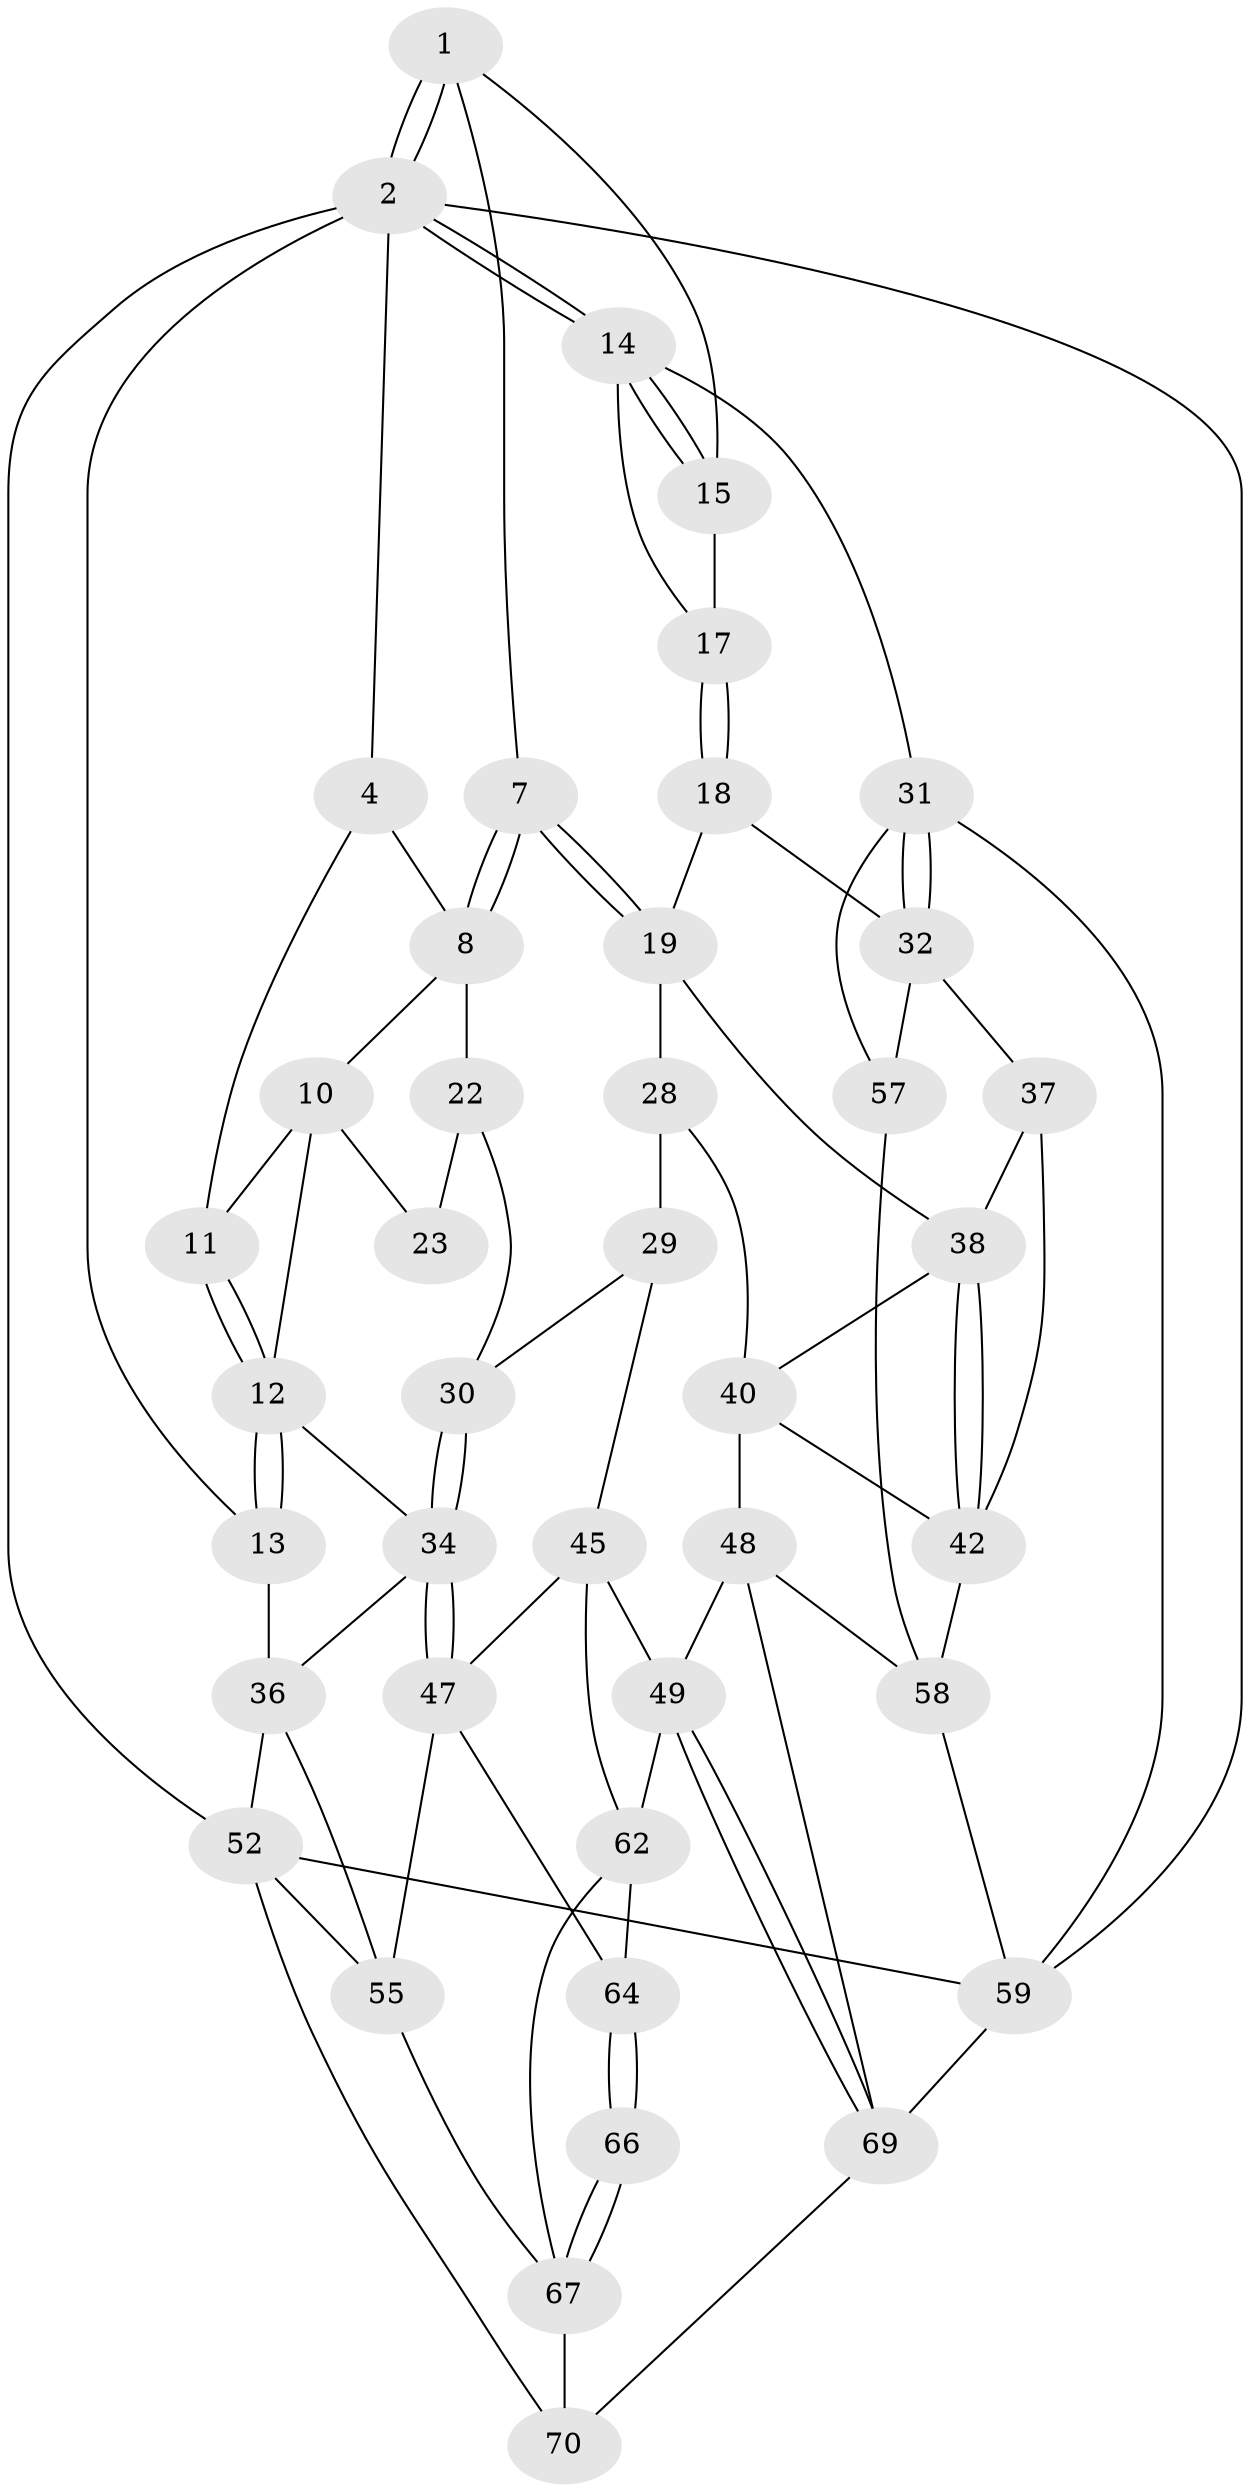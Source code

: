 // original degree distribution, {3: 0.02702702702702703, 6: 0.25675675675675674, 4: 0.28378378378378377, 5: 0.43243243243243246}
// Generated by graph-tools (version 1.1) at 2025/42/03/06/25 10:42:33]
// undirected, 42 vertices, 91 edges
graph export_dot {
graph [start="1"]
  node [color=gray90,style=filled];
  1 [pos="+0.7636499042627682+0",super="+6"];
  2 [pos="+1+0",super="+3"];
  4 [pos="+0.06549420444771732+0",super="+5"];
  7 [pos="+0.5926589067690865+0.21527171010996926"];
  8 [pos="+0.5360970031273071+0.2122942247255055",super="+9"];
  10 [pos="+0.2305242658537805+0.23105511262155304",super="+20"];
  11 [pos="+0.1816360108431108+0.09916772098733838"];
  12 [pos="+0.0709343695696406+0.2693455028375791",super="+21"];
  13 [pos="+0+0.1301500079946718"];
  14 [pos="+1+0.06897241228218293",super="+25"];
  15 [pos="+1+0.17774280439912715",super="+16"];
  17 [pos="+0.8459276763322282+0.32601928528224644",super="+24"];
  18 [pos="+0.8360279321574868+0.3311066239265969"];
  19 [pos="+0.665115462764897+0.3632507018242818",super="+27"];
  22 [pos="+0.4503884233872879+0.28542593314798925",super="+26"];
  23 [pos="+0.28481921315731884+0.3228730704911626"];
  28 [pos="+0.6359883634266004+0.3991196818862505",super="+41"];
  29 [pos="+0.4408910411010731+0.5060870721385998",super="+44"];
  30 [pos="+0.38673007792463826+0.49045098829091843"];
  31 [pos="+1+0.550463175149891",super="+61"];
  32 [pos="+1+0.5596730551210325",super="+33"];
  34 [pos="+0.2101106037027143+0.5762605924930158",super="+35"];
  36 [pos="+0+0.41177386146227324",super="+51"];
  37 [pos="+0.8541622310734976+0.5597620466959592"];
  38 [pos="+0.7416460067972971+0.4806270684199223",super="+39"];
  40 [pos="+0.6080722206959744+0.6975557204034664",super="+43"];
  42 [pos="+0.6356162729691623+0.7365774542618185",super="+56"];
  45 [pos="+0.4559327688220334+0.6035800042456315",super="+46"];
  47 [pos="+0.2018934189995276+0.6410799185378118",super="+54"];
  48 [pos="+0.6090392427442798+0.7584133872641746",super="+73"];
  49 [pos="+0.5825436375937957+0.7756175259461056",super="+50"];
  52 [pos="+0+1",super="+53"];
  55 [pos="+0.15697034561098247+0.6858814376968936",super="+68"];
  57 [pos="+0.8582061405072154+0.7641935494483525"];
  58 [pos="+0.7948387017201813+0.7665915001573523",super="+72"];
  59 [pos="+1+1",super="+60"];
  62 [pos="+0.4227418419690966+0.7535494936300497",super="+63"];
  64 [pos="+0.3107773551860773+0.833302963007399",super="+65"];
  66 [pos="+0.2745456620625326+0.8969011382621849"];
  67 [pos="+0.3100769902755871+1",super="+71"];
  69 [pos="+0.5026362340671545+1",super="+74"];
  70 [pos="+0.34124445503816614+1"];
  1 -- 2;
  1 -- 2;
  1 -- 7;
  1 -- 15;
  2 -- 14;
  2 -- 14;
  2 -- 59;
  2 -- 4;
  2 -- 13;
  2 -- 52;
  4 -- 11;
  4 -- 8;
  7 -- 8;
  7 -- 8;
  7 -- 19;
  7 -- 19;
  8 -- 22;
  8 -- 10;
  10 -- 11;
  10 -- 12;
  10 -- 23;
  11 -- 12;
  11 -- 12;
  12 -- 13;
  12 -- 13;
  12 -- 34;
  13 -- 36;
  14 -- 15;
  14 -- 15;
  14 -- 31;
  14 -- 17;
  15 -- 17 [weight=2];
  17 -- 18;
  17 -- 18;
  18 -- 19;
  18 -- 32;
  19 -- 28;
  19 -- 38;
  22 -- 23 [weight=2];
  22 -- 30;
  28 -- 29 [weight=2];
  28 -- 40;
  29 -- 30;
  29 -- 45;
  30 -- 34;
  30 -- 34;
  31 -- 32;
  31 -- 32;
  31 -- 57;
  31 -- 59;
  32 -- 57;
  32 -- 37;
  34 -- 47;
  34 -- 47;
  34 -- 36;
  36 -- 52;
  36 -- 55;
  37 -- 38;
  37 -- 42;
  38 -- 42;
  38 -- 42;
  38 -- 40;
  40 -- 42;
  40 -- 48;
  42 -- 58;
  45 -- 49;
  45 -- 62;
  45 -- 47;
  47 -- 64;
  47 -- 55;
  48 -- 49;
  48 -- 69;
  48 -- 58;
  49 -- 69;
  49 -- 69;
  49 -- 62;
  52 -- 59;
  52 -- 70;
  52 -- 55;
  55 -- 67;
  57 -- 58;
  58 -- 59;
  59 -- 69;
  62 -- 64;
  62 -- 67;
  64 -- 66 [weight=2];
  64 -- 66;
  66 -- 67;
  66 -- 67;
  67 -- 70;
  69 -- 70;
}
